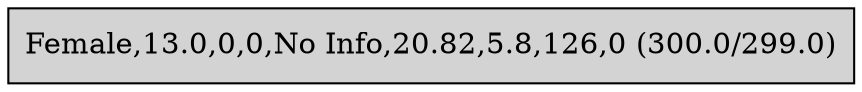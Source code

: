 digraph J48Tree {
N0 [label="Female,13.0,0,0,No Info,20.82,5.8,126,0 (300.0/299.0)" shape=box style=filled ]
}
